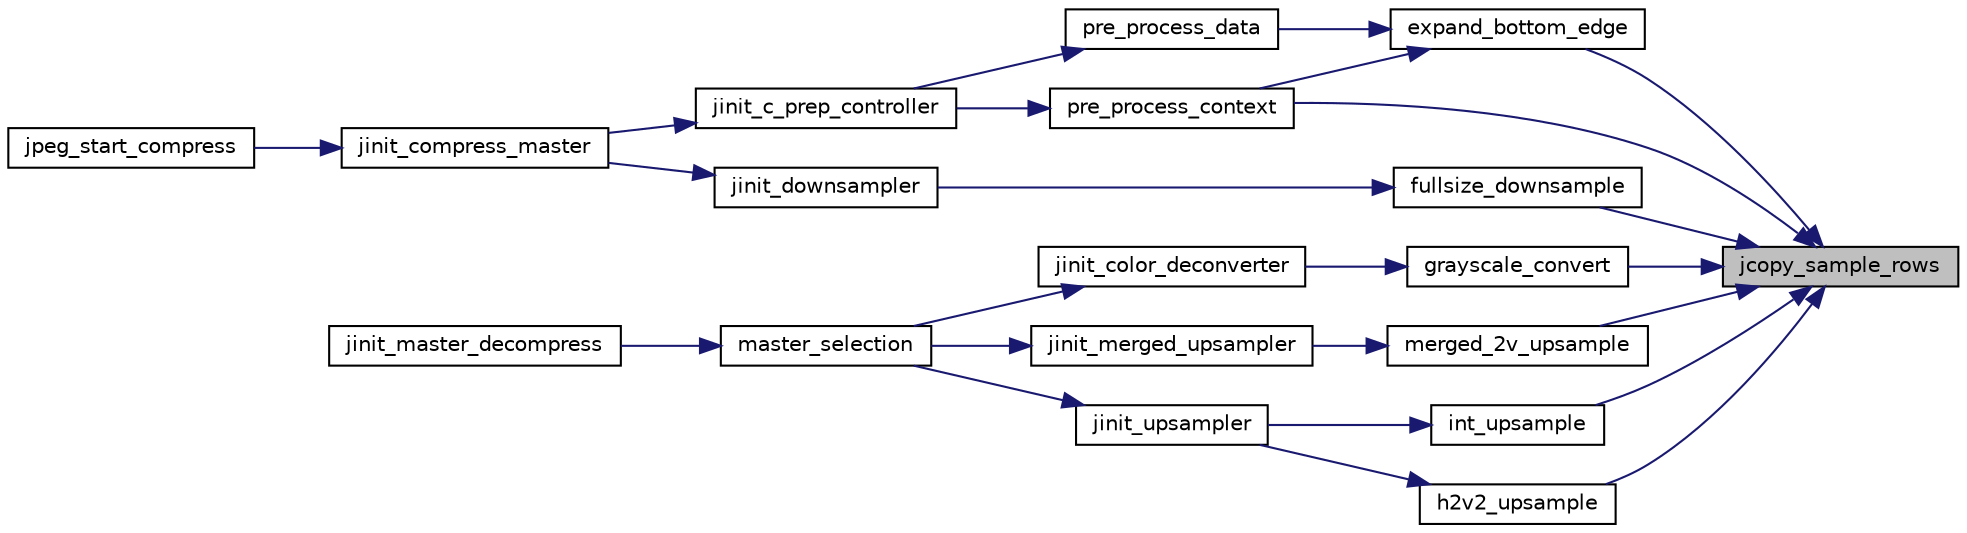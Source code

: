 digraph "jcopy_sample_rows"
{
 // LATEX_PDF_SIZE
  bgcolor="transparent";
  edge [fontname="Helvetica",fontsize="10",labelfontname="Helvetica",labelfontsize="10"];
  node [fontname="Helvetica",fontsize="10",shape=record];
  rankdir="RL";
  Node9 [label="jcopy_sample_rows",height=0.2,width=0.4,color="black", fillcolor="grey75", style="filled", fontcolor="black",tooltip=" "];
  Node9 -> Node10 [dir="back",color="midnightblue",fontsize="10",style="solid"];
  Node10 [label="expand_bottom_edge",height=0.2,width=0.4,color="black",URL="$jcprepct_8c.html#ae89a1a76bfb6048c264eba3895f253c2",tooltip=" "];
  Node10 -> Node11 [dir="back",color="midnightblue",fontsize="10",style="solid"];
  Node11 [label="pre_process_data",height=0.2,width=0.4,color="black",URL="$jcprepct_8c.html#a540c9d0777b0f72437600723ff78d9eb",tooltip=" "];
  Node11 -> Node12 [dir="back",color="midnightblue",fontsize="10",style="solid"];
  Node12 [label="jinit_c_prep_controller",height=0.2,width=0.4,color="black",URL="$jcprepct_8c.html#a1fc1aefb98fce350bea6e3664faceec8",tooltip=" "];
  Node12 -> Node13 [dir="back",color="midnightblue",fontsize="10",style="solid"];
  Node13 [label="jinit_compress_master",height=0.2,width=0.4,color="black",URL="$jcinit_8c.html#a9b434908559c6849283fcac944250b3b",tooltip=" "];
  Node13 -> Node14 [dir="back",color="midnightblue",fontsize="10",style="solid"];
  Node14 [label="jpeg_start_compress",height=0.2,width=0.4,color="black",URL="$jcapistd_8c.html#aacff7627af44bc9457601ba15577162d",tooltip=" "];
  Node10 -> Node15 [dir="back",color="midnightblue",fontsize="10",style="solid"];
  Node15 [label="pre_process_context",height=0.2,width=0.4,color="black",URL="$jcprepct_8c.html#a45597f228942b8636c3bb8331af039b6",tooltip=" "];
  Node15 -> Node12 [dir="back",color="midnightblue",fontsize="10",style="solid"];
  Node9 -> Node15 [dir="back",color="midnightblue",fontsize="10",style="solid"];
  Node9 -> Node16 [dir="back",color="midnightblue",fontsize="10",style="solid"];
  Node16 [label="fullsize_downsample",height=0.2,width=0.4,color="black",URL="$jcsample_8c.html#a403382e37f9545c3fee2f9b61056e9b9",tooltip=" "];
  Node16 -> Node17 [dir="back",color="midnightblue",fontsize="10",style="solid"];
  Node17 [label="jinit_downsampler",height=0.2,width=0.4,color="black",URL="$jcsample_8c.html#a70c17f06dccf0d8179062455c5af3f0d",tooltip=" "];
  Node17 -> Node13 [dir="back",color="midnightblue",fontsize="10",style="solid"];
  Node9 -> Node18 [dir="back",color="midnightblue",fontsize="10",style="solid"];
  Node18 [label="grayscale_convert",height=0.2,width=0.4,color="black",URL="$jdcolor_8c.html#a40274d1cad81882bfcf9fc885debca28",tooltip=" "];
  Node18 -> Node19 [dir="back",color="midnightblue",fontsize="10",style="solid"];
  Node19 [label="jinit_color_deconverter",height=0.2,width=0.4,color="black",URL="$jdcolor_8c.html#a6435424eeae845636860c7ff3667b770",tooltip=" "];
  Node19 -> Node20 [dir="back",color="midnightblue",fontsize="10",style="solid"];
  Node20 [label="master_selection",height=0.2,width=0.4,color="black",URL="$jdmaster_8c.html#a440a4f3af47f35f6dd2a353329bc3baf",tooltip=" "];
  Node20 -> Node21 [dir="back",color="midnightblue",fontsize="10",style="solid"];
  Node21 [label="jinit_master_decompress",height=0.2,width=0.4,color="black",URL="$jdmaster_8c.html#a103160e5ec5fd80c654e74f633b14818",tooltip=" "];
  Node9 -> Node22 [dir="back",color="midnightblue",fontsize="10",style="solid"];
  Node22 [label="merged_2v_upsample",height=0.2,width=0.4,color="black",URL="$jdmerge_8c.html#abe0d1228557cd0baff3c8bfda7c1d3a9",tooltip=" "];
  Node22 -> Node23 [dir="back",color="midnightblue",fontsize="10",style="solid"];
  Node23 [label="jinit_merged_upsampler",height=0.2,width=0.4,color="black",URL="$jdmerge_8c.html#a672c840561890b5cc54e7e9059f6423a",tooltip=" "];
  Node23 -> Node20 [dir="back",color="midnightblue",fontsize="10",style="solid"];
  Node9 -> Node24 [dir="back",color="midnightblue",fontsize="10",style="solid"];
  Node24 [label="int_upsample",height=0.2,width=0.4,color="black",URL="$jdsample_8c.html#a3e30f5dc3eaa0a8a1ce982e56a74106f",tooltip=" "];
  Node24 -> Node25 [dir="back",color="midnightblue",fontsize="10",style="solid"];
  Node25 [label="jinit_upsampler",height=0.2,width=0.4,color="black",URL="$jdsample_8c.html#a777b16c9b0bce1703693ad988ec6c169",tooltip=" "];
  Node25 -> Node20 [dir="back",color="midnightblue",fontsize="10",style="solid"];
  Node9 -> Node26 [dir="back",color="midnightblue",fontsize="10",style="solid"];
  Node26 [label="h2v2_upsample",height=0.2,width=0.4,color="black",URL="$jdsample_8c.html#a3132d52cf574b3a2af17fd03adc9df0d",tooltip=" "];
  Node26 -> Node25 [dir="back",color="midnightblue",fontsize="10",style="solid"];
}
